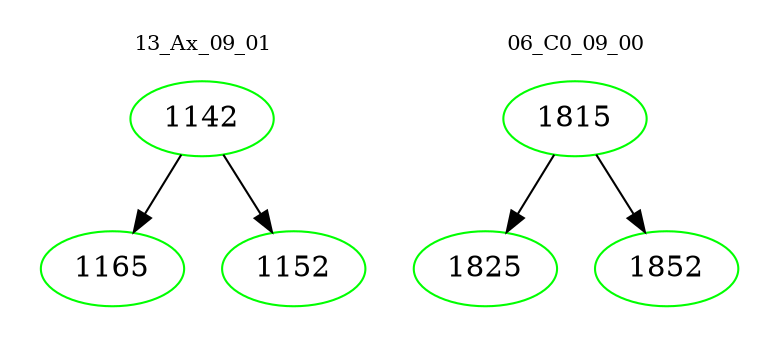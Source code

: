digraph{
subgraph cluster_0 {
color = white
label = "13_Ax_09_01";
fontsize=10;
T0_1142 [label="1142", color="green"]
T0_1142 -> T0_1165 [color="black"]
T0_1165 [label="1165", color="green"]
T0_1142 -> T0_1152 [color="black"]
T0_1152 [label="1152", color="green"]
}
subgraph cluster_1 {
color = white
label = "06_C0_09_00";
fontsize=10;
T1_1815 [label="1815", color="green"]
T1_1815 -> T1_1825 [color="black"]
T1_1825 [label="1825", color="green"]
T1_1815 -> T1_1852 [color="black"]
T1_1852 [label="1852", color="green"]
}
}
